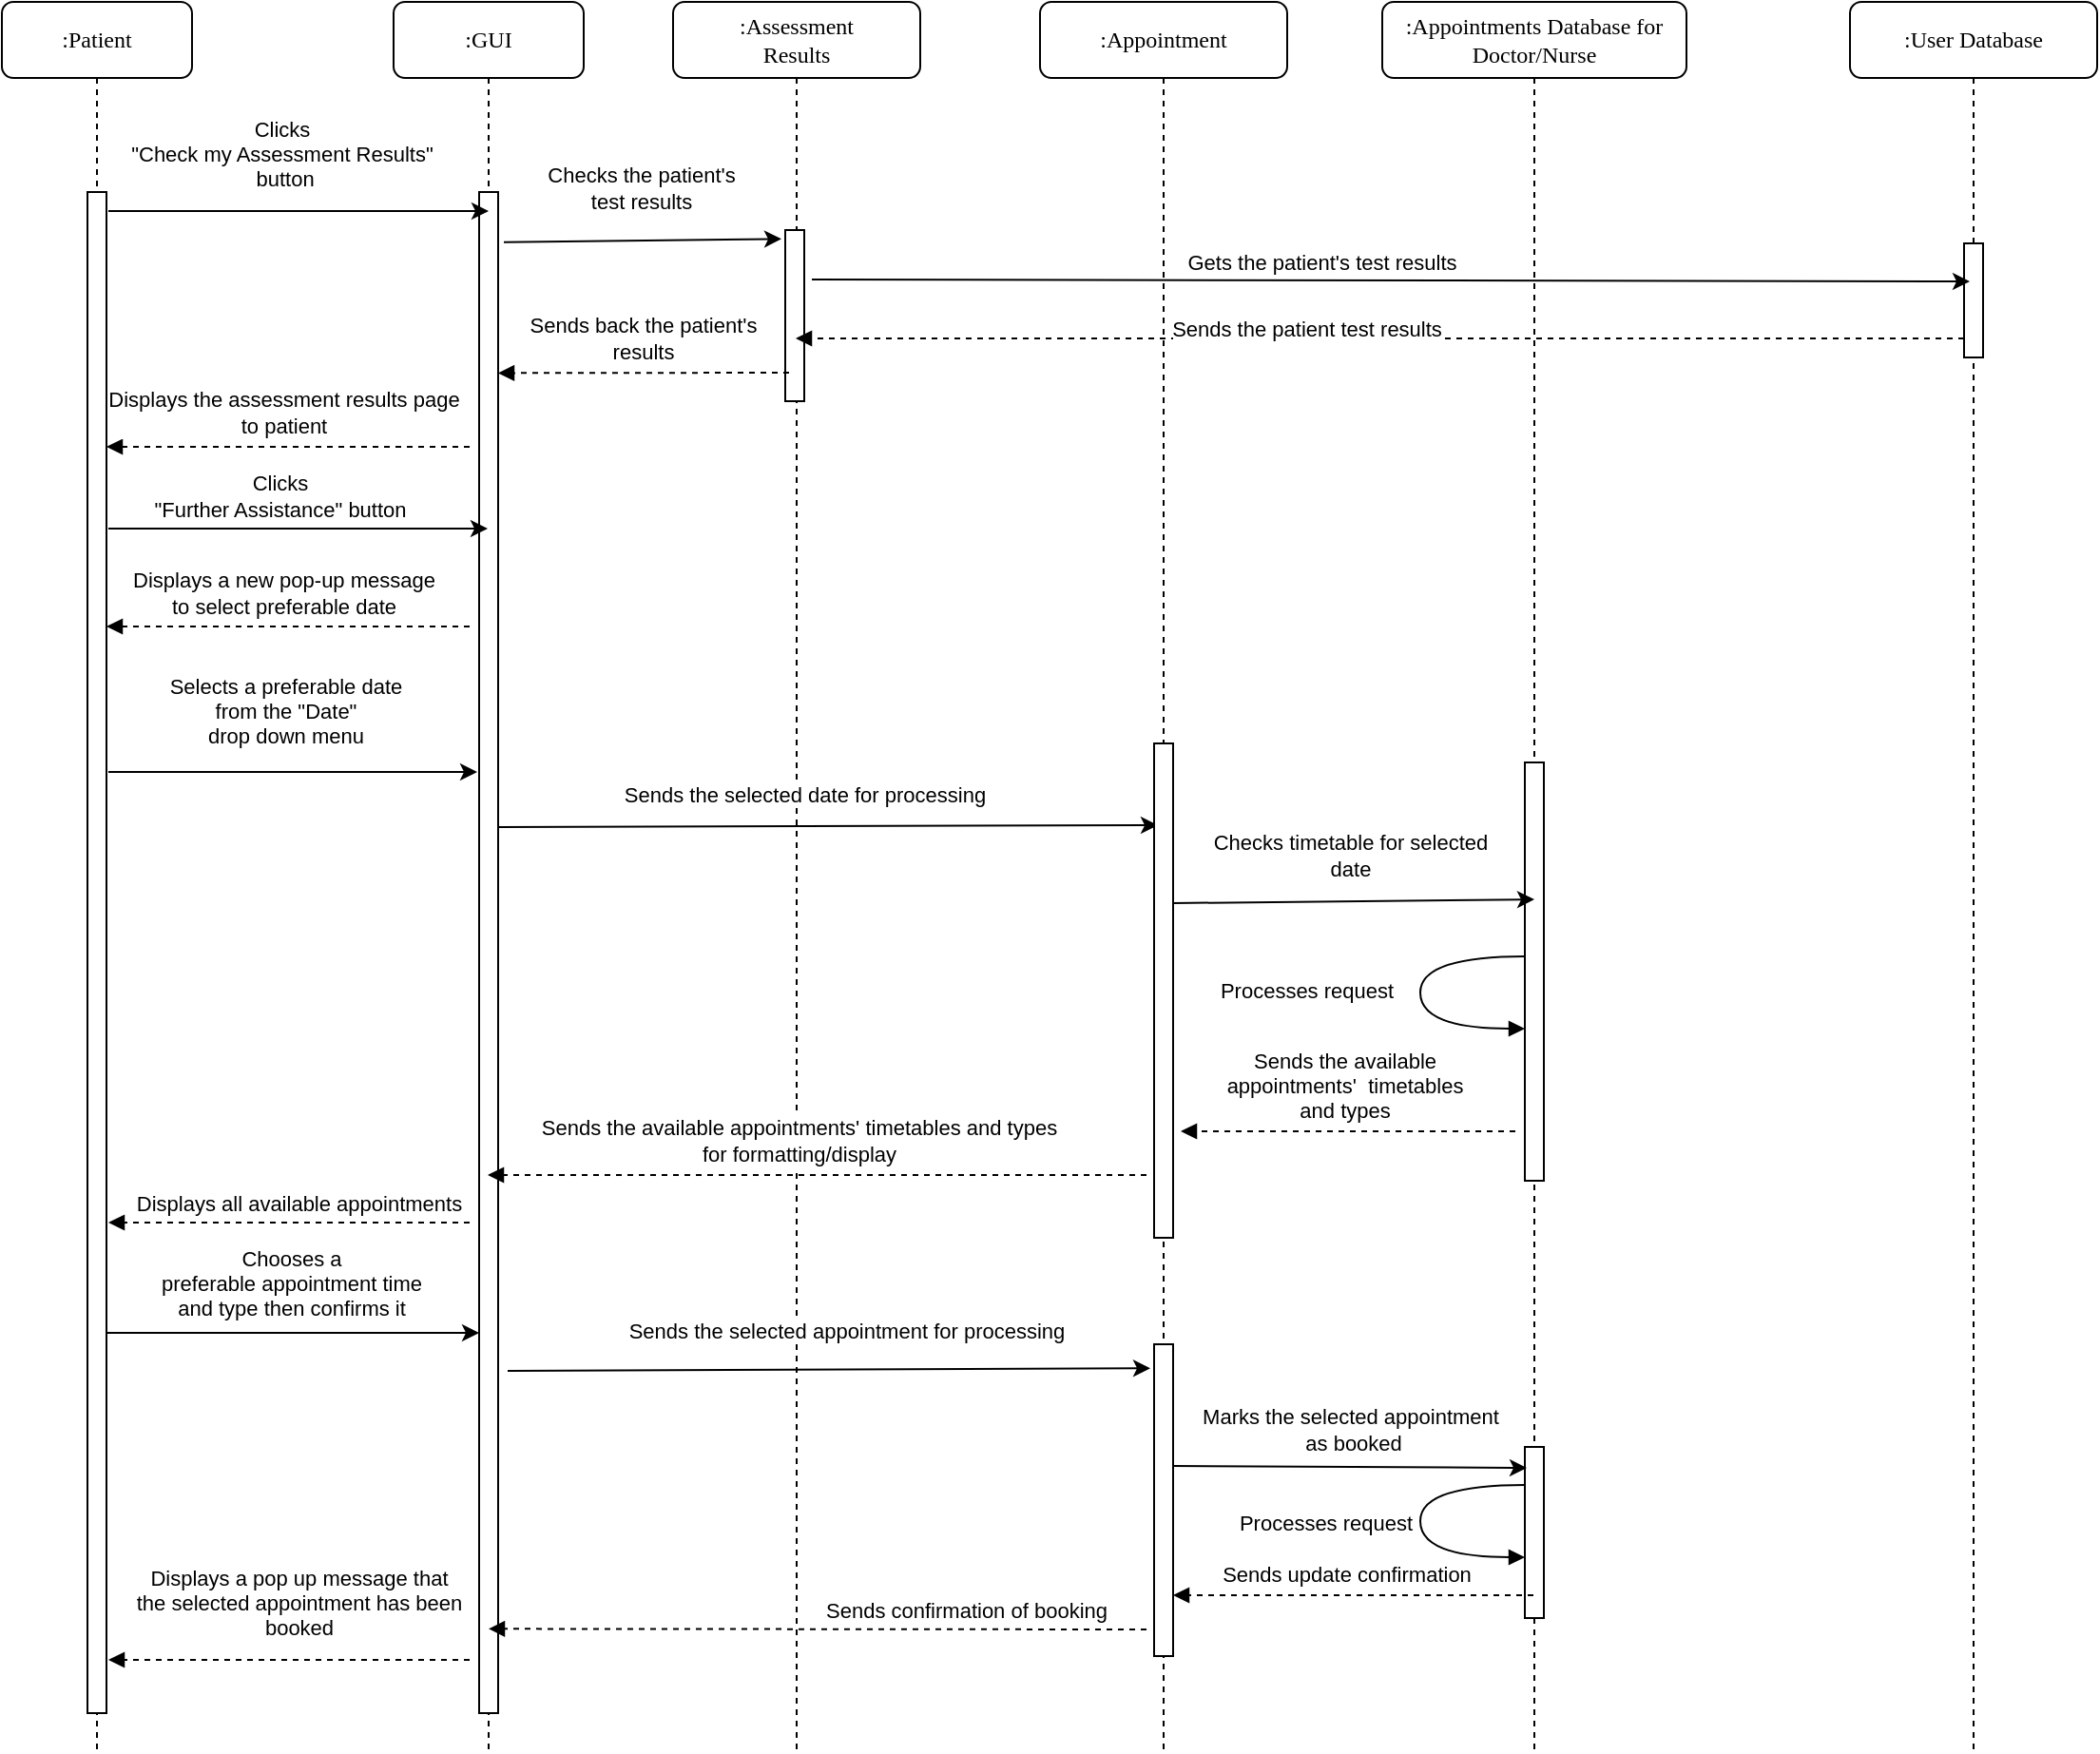 <mxfile version="24.7.17">
  <diagram name="Page-1" id="xUe-vqDbt183OyGoDNv_">
    <mxGraphModel dx="1213" dy="663" grid="1" gridSize="10" guides="1" tooltips="1" connect="1" arrows="1" fold="1" page="1" pageScale="1" pageWidth="850" pageHeight="1100" math="0" shadow="0">
      <root>
        <mxCell id="0" />
        <mxCell id="1" parent="0" />
        <mxCell id="zMa2yMFzsjRW4yP6B8nZ-1" value=":GUI" style="shape=umlLifeline;perimeter=lifelinePerimeter;whiteSpace=wrap;html=1;container=1;collapsible=0;recursiveResize=0;outlineConnect=0;rounded=1;shadow=0;comic=0;labelBackgroundColor=none;strokeWidth=1;fontFamily=Verdana;fontSize=12;align=center;" parent="1" vertex="1">
          <mxGeometry x="240" y="80" width="100" height="920" as="geometry" />
        </mxCell>
        <mxCell id="zMa2yMFzsjRW4yP6B8nZ-2" value="" style="html=1;points=[];perimeter=orthogonalPerimeter;rounded=0;shadow=0;comic=0;labelBackgroundColor=none;strokeWidth=1;fontFamily=Verdana;fontSize=12;align=center;" parent="zMa2yMFzsjRW4yP6B8nZ-1" vertex="1">
          <mxGeometry x="45" y="100" width="10" height="800" as="geometry" />
        </mxCell>
        <mxCell id="zMa2yMFzsjRW4yP6B8nZ-48" value="" style="html=1;verticalAlign=bottom;labelBackgroundColor=none;endArrow=block;endFill=1;dashed=1;rounded=0;" parent="zMa2yMFzsjRW4yP6B8nZ-1" edge="1">
          <mxGeometry width="160" relative="1" as="geometry">
            <mxPoint x="40" y="328.5" as="sourcePoint" />
            <mxPoint x="-151" y="328.5" as="targetPoint" />
          </mxGeometry>
        </mxCell>
        <mxCell id="zMa2yMFzsjRW4yP6B8nZ-49" value="Displays a new pop-up message&lt;br&gt;to select preferable date" style="edgeLabel;html=1;align=center;verticalAlign=middle;resizable=0;points=[];" parent="zMa2yMFzsjRW4yP6B8nZ-48" vertex="1" connectable="0">
          <mxGeometry x="0.101" y="-1" relative="1" as="geometry">
            <mxPoint x="7" y="-17" as="offset" />
          </mxGeometry>
        </mxCell>
        <mxCell id="zMa2yMFzsjRW4yP6B8nZ-82" value="" style="endArrow=classic;html=1;rounded=0;" parent="zMa2yMFzsjRW4yP6B8nZ-1" edge="1">
          <mxGeometry width="50" height="50" relative="1" as="geometry">
            <mxPoint x="-156" y="700" as="sourcePoint" />
            <mxPoint x="45" y="700" as="targetPoint" />
          </mxGeometry>
        </mxCell>
        <mxCell id="zMa2yMFzsjRW4yP6B8nZ-83" value="Chooses a &lt;br&gt;preferable appointment time&lt;br&gt; and type then confirms it" style="edgeLabel;html=1;align=center;verticalAlign=middle;resizable=0;points=[];" parent="zMa2yMFzsjRW4yP6B8nZ-82" vertex="1" connectable="0">
          <mxGeometry x="0.117" relative="1" as="geometry">
            <mxPoint x="-11" y="-26" as="offset" />
          </mxGeometry>
        </mxCell>
        <mxCell id="zMa2yMFzsjRW4yP6B8nZ-9" value=":Patient" style="shape=umlLifeline;perimeter=lifelinePerimeter;whiteSpace=wrap;html=1;container=1;collapsible=0;recursiveResize=0;outlineConnect=0;rounded=1;shadow=0;comic=0;labelBackgroundColor=none;strokeWidth=1;fontFamily=Verdana;fontSize=12;align=center;" parent="1" vertex="1">
          <mxGeometry x="34" y="80" width="100" height="920" as="geometry" />
        </mxCell>
        <mxCell id="zMa2yMFzsjRW4yP6B8nZ-10" value="" style="html=1;points=[];perimeter=orthogonalPerimeter;rounded=0;shadow=0;comic=0;labelBackgroundColor=none;strokeWidth=1;fontFamily=Verdana;fontSize=12;align=center;" parent="zMa2yMFzsjRW4yP6B8nZ-9" vertex="1">
          <mxGeometry x="45" y="100" width="10" height="800" as="geometry" />
        </mxCell>
        <mxCell id="zMa2yMFzsjRW4yP6B8nZ-12" value=":Appointments Database for Doctor/Nurse" style="shape=umlLifeline;perimeter=lifelinePerimeter;whiteSpace=wrap;html=1;container=1;collapsible=0;recursiveResize=0;outlineConnect=0;rounded=1;shadow=0;comic=0;labelBackgroundColor=none;strokeWidth=1;fontFamily=Verdana;fontSize=12;align=center;" parent="1" vertex="1">
          <mxGeometry x="760" y="80" width="160" height="920" as="geometry" />
        </mxCell>
        <mxCell id="zMa2yMFzsjRW4yP6B8nZ-13" value="" style="html=1;points=[];perimeter=orthogonalPerimeter;rounded=0;shadow=0;comic=0;labelBackgroundColor=none;strokeWidth=1;fontFamily=Verdana;fontSize=12;align=center;" parent="zMa2yMFzsjRW4yP6B8nZ-12" vertex="1">
          <mxGeometry x="75" y="400" width="10" height="220" as="geometry" />
        </mxCell>
        <mxCell id="zMa2yMFzsjRW4yP6B8nZ-67" value="" style="html=1;verticalAlign=bottom;endArrow=block;labelBackgroundColor=none;fontFamily=Verdana;fontSize=12;elbow=vertical;edgeStyle=orthogonalEdgeStyle;curved=1;exitX=1.038;exitY=0.345;exitPerimeter=0;" parent="zMa2yMFzsjRW4yP6B8nZ-12" edge="1">
          <mxGeometry x="-0.203" y="-30" relative="1" as="geometry">
            <mxPoint x="75" y="502" as="sourcePoint" />
            <mxPoint x="75" y="540" as="targetPoint" />
            <Array as="points">
              <mxPoint x="20" y="502" />
              <mxPoint x="20" y="540" />
            </Array>
            <mxPoint as="offset" />
          </mxGeometry>
        </mxCell>
        <mxCell id="zMa2yMFzsjRW4yP6B8nZ-69" value="" style="html=1;verticalAlign=bottom;labelBackgroundColor=none;endArrow=block;endFill=1;dashed=1;rounded=0;" parent="zMa2yMFzsjRW4yP6B8nZ-12" edge="1">
          <mxGeometry width="160" relative="1" as="geometry">
            <mxPoint x="70" y="594" as="sourcePoint" />
            <mxPoint x="-106" y="594" as="targetPoint" />
          </mxGeometry>
        </mxCell>
        <mxCell id="zMa2yMFzsjRW4yP6B8nZ-70" value="Sends the available &lt;br&gt;appointments&#39;&amp;nbsp; timetables&lt;br&gt;and types" style="edgeLabel;html=1;align=center;verticalAlign=middle;resizable=0;points=[];" parent="zMa2yMFzsjRW4yP6B8nZ-69" vertex="1" connectable="0">
          <mxGeometry x="0.101" y="-1" relative="1" as="geometry">
            <mxPoint x="7" y="-23" as="offset" />
          </mxGeometry>
        </mxCell>
        <mxCell id="zMa2yMFzsjRW4yP6B8nZ-89" value="" style="html=1;points=[];perimeter=orthogonalPerimeter;rounded=0;shadow=0;comic=0;labelBackgroundColor=none;strokeWidth=1;fontFamily=Verdana;fontSize=12;align=center;" parent="zMa2yMFzsjRW4yP6B8nZ-12" vertex="1">
          <mxGeometry x="75" y="760" width="10" height="90" as="geometry" />
        </mxCell>
        <mxCell id="zMa2yMFzsjRW4yP6B8nZ-99" value="" style="html=1;verticalAlign=bottom;endArrow=block;labelBackgroundColor=none;fontFamily=Verdana;fontSize=12;elbow=vertical;edgeStyle=orthogonalEdgeStyle;curved=1;exitX=1.038;exitY=0.345;exitPerimeter=0;" parent="zMa2yMFzsjRW4yP6B8nZ-12" edge="1">
          <mxGeometry x="-0.203" y="-30" relative="1" as="geometry">
            <mxPoint x="75" y="780" as="sourcePoint" />
            <mxPoint x="75" y="818" as="targetPoint" />
            <Array as="points">
              <mxPoint x="20" y="780" />
              <mxPoint x="20" y="818" />
            </Array>
            <mxPoint as="offset" />
          </mxGeometry>
        </mxCell>
        <mxCell id="zMa2yMFzsjRW4yP6B8nZ-23" value=":Assessment &lt;br&gt;Results" style="shape=umlLifeline;perimeter=lifelinePerimeter;whiteSpace=wrap;html=1;container=1;collapsible=0;recursiveResize=0;outlineConnect=0;rounded=1;shadow=0;comic=0;labelBackgroundColor=none;strokeWidth=1;fontFamily=Verdana;fontSize=12;align=center;" parent="1" vertex="1">
          <mxGeometry x="387" y="80" width="130" height="920" as="geometry" />
        </mxCell>
        <mxCell id="zMa2yMFzsjRW4yP6B8nZ-24" value="" style="html=1;points=[];perimeter=orthogonalPerimeter;rounded=0;shadow=0;comic=0;labelBackgroundColor=none;strokeWidth=1;fontFamily=Verdana;fontSize=12;align=center;" parent="zMa2yMFzsjRW4yP6B8nZ-23" vertex="1">
          <mxGeometry x="59" y="120" width="10" height="90" as="geometry" />
        </mxCell>
        <mxCell id="zMa2yMFzsjRW4yP6B8nZ-56" value="" style="endArrow=classic;html=1;rounded=0;entryX=0.2;entryY=0.317;entryDx=0;entryDy=0;entryPerimeter=0;" parent="zMa2yMFzsjRW4yP6B8nZ-23" edge="1">
          <mxGeometry width="50" height="50" relative="1" as="geometry">
            <mxPoint x="-92" y="434" as="sourcePoint" />
            <mxPoint x="255" y="433.02" as="targetPoint" />
          </mxGeometry>
        </mxCell>
        <mxCell id="zMa2yMFzsjRW4yP6B8nZ-57" value="Sends the selected date for processing" style="edgeLabel;html=1;align=center;verticalAlign=middle;resizable=0;points=[];" parent="zMa2yMFzsjRW4yP6B8nZ-56" vertex="1" connectable="0">
          <mxGeometry x="-0.138" y="3" relative="1" as="geometry">
            <mxPoint x="11" y="-14" as="offset" />
          </mxGeometry>
        </mxCell>
        <mxCell id="zMa2yMFzsjRW4yP6B8nZ-58" value="" style="endArrow=classic;html=1;rounded=0;entryX=-0.2;entryY=0.133;entryDx=0;entryDy=0;entryPerimeter=0;exitX=1.3;exitY=0.033;exitDx=0;exitDy=0;exitPerimeter=0;" parent="zMa2yMFzsjRW4yP6B8nZ-23" source="zMa2yMFzsjRW4yP6B8nZ-2" edge="1">
          <mxGeometry width="50" height="50" relative="1" as="geometry">
            <mxPoint x="-90" y="131" as="sourcePoint" />
            <mxPoint x="57" y="124.64" as="targetPoint" />
          </mxGeometry>
        </mxCell>
        <mxCell id="zMa2yMFzsjRW4yP6B8nZ-59" value="Checks the patient&#39;s&lt;br&gt; test results" style="edgeLabel;html=1;align=center;verticalAlign=middle;resizable=0;points=[];" parent="zMa2yMFzsjRW4yP6B8nZ-58" vertex="1" connectable="0">
          <mxGeometry x="0.124" y="3" relative="1" as="geometry">
            <mxPoint x="-10" y="-25" as="offset" />
          </mxGeometry>
        </mxCell>
        <mxCell id="zMa2yMFzsjRW4yP6B8nZ-87" value="" style="endArrow=classic;html=1;rounded=0;entryX=-0.2;entryY=0.077;entryDx=0;entryDy=0;entryPerimeter=0;" parent="zMa2yMFzsjRW4yP6B8nZ-23" target="zMa2yMFzsjRW4yP6B8nZ-86" edge="1">
          <mxGeometry width="50" height="50" relative="1" as="geometry">
            <mxPoint x="-87" y="720" as="sourcePoint" />
            <mxPoint x="114" y="720" as="targetPoint" />
          </mxGeometry>
        </mxCell>
        <mxCell id="zMa2yMFzsjRW4yP6B8nZ-88" value="Sends the selected appointment for processing" style="edgeLabel;html=1;align=center;verticalAlign=middle;resizable=0;points=[];" parent="zMa2yMFzsjRW4yP6B8nZ-87" vertex="1" connectable="0">
          <mxGeometry x="0.117" relative="1" as="geometry">
            <mxPoint x="-11" y="-20" as="offset" />
          </mxGeometry>
        </mxCell>
        <mxCell id="zMa2yMFzsjRW4yP6B8nZ-92" value="" style="html=1;verticalAlign=bottom;labelBackgroundColor=none;endArrow=block;endFill=1;dashed=1;rounded=0;entryX=0.5;entryY=0.897;entryDx=0;entryDy=0;entryPerimeter=0;" parent="zMa2yMFzsjRW4yP6B8nZ-23" edge="1">
          <mxGeometry width="160" relative="1" as="geometry">
            <mxPoint x="249" y="856" as="sourcePoint" />
            <mxPoint x="-97" y="855.66" as="targetPoint" />
          </mxGeometry>
        </mxCell>
        <mxCell id="zMa2yMFzsjRW4yP6B8nZ-94" value="Sends confirmation of booking" style="edgeLabel;html=1;align=center;verticalAlign=middle;resizable=0;points=[];" parent="zMa2yMFzsjRW4yP6B8nZ-92" vertex="1" connectable="0">
          <mxGeometry x="0.76" y="1" relative="1" as="geometry">
            <mxPoint x="209" y="-11" as="offset" />
          </mxGeometry>
        </mxCell>
        <mxCell id="zMa2yMFzsjRW4yP6B8nZ-37" value="" style="endArrow=classic;html=1;rounded=0;" parent="1" edge="1">
          <mxGeometry width="50" height="50" relative="1" as="geometry">
            <mxPoint x="90" y="190" as="sourcePoint" />
            <mxPoint x="290" y="190" as="targetPoint" />
          </mxGeometry>
        </mxCell>
        <mxCell id="zMa2yMFzsjRW4yP6B8nZ-38" value="&lt;div&gt;Clicks&lt;/div&gt;&lt;div&gt;&quot;Check my Assessment Results&quot;&lt;/div&gt;&lt;div&gt;&amp;nbsp;button&lt;/div&gt;" style="edgeLabel;html=1;align=center;verticalAlign=middle;resizable=0;points=[];" parent="zMa2yMFzsjRW4yP6B8nZ-37" vertex="1" connectable="0">
          <mxGeometry x="0.124" y="3" relative="1" as="geometry">
            <mxPoint x="-22" y="-27" as="offset" />
          </mxGeometry>
        </mxCell>
        <mxCell id="zMa2yMFzsjRW4yP6B8nZ-39" value="" style="html=1;verticalAlign=bottom;labelBackgroundColor=none;endArrow=block;endFill=1;dashed=1;rounded=0;" parent="1" edge="1">
          <mxGeometry width="160" relative="1" as="geometry">
            <mxPoint x="280" y="314" as="sourcePoint" />
            <mxPoint x="89" y="314" as="targetPoint" />
          </mxGeometry>
        </mxCell>
        <mxCell id="zMa2yMFzsjRW4yP6B8nZ-40" value="Displays the assessment results page &lt;br&gt;to patient" style="edgeLabel;html=1;align=center;verticalAlign=middle;resizable=0;points=[];" parent="zMa2yMFzsjRW4yP6B8nZ-39" vertex="1" connectable="0">
          <mxGeometry x="0.101" y="-1" relative="1" as="geometry">
            <mxPoint x="7" y="-17" as="offset" />
          </mxGeometry>
        </mxCell>
        <mxCell id="zMa2yMFzsjRW4yP6B8nZ-41" value=":Appointment" style="shape=umlLifeline;perimeter=lifelinePerimeter;whiteSpace=wrap;html=1;container=1;collapsible=0;recursiveResize=0;outlineConnect=0;rounded=1;shadow=0;comic=0;labelBackgroundColor=none;strokeWidth=1;fontFamily=Verdana;fontSize=12;align=center;" parent="1" vertex="1">
          <mxGeometry x="580" y="80" width="130" height="920" as="geometry" />
        </mxCell>
        <mxCell id="zMa2yMFzsjRW4yP6B8nZ-42" value="" style="html=1;points=[];perimeter=orthogonalPerimeter;rounded=0;shadow=0;comic=0;labelBackgroundColor=none;strokeWidth=1;fontFamily=Verdana;fontSize=12;align=center;" parent="zMa2yMFzsjRW4yP6B8nZ-41" vertex="1">
          <mxGeometry x="60" y="390" width="10" height="260" as="geometry" />
        </mxCell>
        <mxCell id="zMa2yMFzsjRW4yP6B8nZ-86" value="" style="html=1;points=[];perimeter=orthogonalPerimeter;rounded=0;shadow=0;comic=0;labelBackgroundColor=none;strokeWidth=1;fontFamily=Verdana;fontSize=12;align=center;" parent="zMa2yMFzsjRW4yP6B8nZ-41" vertex="1">
          <mxGeometry x="60" y="706" width="10" height="164" as="geometry" />
        </mxCell>
        <mxCell id="zMa2yMFzsjRW4yP6B8nZ-45" value="" style="endArrow=classic;html=1;rounded=0;" parent="1" edge="1">
          <mxGeometry width="50" height="50" relative="1" as="geometry">
            <mxPoint x="90" y="357.04" as="sourcePoint" />
            <mxPoint x="289.5" y="357.04" as="targetPoint" />
          </mxGeometry>
        </mxCell>
        <mxCell id="zMa2yMFzsjRW4yP6B8nZ-46" value="Clicks &lt;br&gt;&quot;Further Assistance&quot; button" style="edgeLabel;html=1;align=center;verticalAlign=middle;resizable=0;points=[];" parent="zMa2yMFzsjRW4yP6B8nZ-45" vertex="1" connectable="0">
          <mxGeometry x="-0.138" y="3" relative="1" as="geometry">
            <mxPoint x="4" y="-14" as="offset" />
          </mxGeometry>
        </mxCell>
        <mxCell id="zMa2yMFzsjRW4yP6B8nZ-50" value="" style="endArrow=classic;html=1;rounded=0;" parent="1" edge="1">
          <mxGeometry width="50" height="50" relative="1" as="geometry">
            <mxPoint x="90" y="485" as="sourcePoint" />
            <mxPoint x="284" y="485" as="targetPoint" />
          </mxGeometry>
        </mxCell>
        <mxCell id="zMa2yMFzsjRW4yP6B8nZ-51" value="Selects a preferable date&lt;br&gt;from the &quot;Date&quot; &lt;br&gt;drop down menu" style="edgeLabel;html=1;align=center;verticalAlign=middle;resizable=0;points=[];" parent="zMa2yMFzsjRW4yP6B8nZ-50" vertex="1" connectable="0">
          <mxGeometry x="-0.138" y="3" relative="1" as="geometry">
            <mxPoint x="9" y="-29" as="offset" />
          </mxGeometry>
        </mxCell>
        <mxCell id="zMa2yMFzsjRW4yP6B8nZ-54" value=":User Database" style="shape=umlLifeline;perimeter=lifelinePerimeter;whiteSpace=wrap;html=1;container=1;collapsible=0;recursiveResize=0;outlineConnect=0;rounded=1;shadow=0;comic=0;labelBackgroundColor=none;strokeWidth=1;fontFamily=Verdana;fontSize=12;align=center;" parent="1" vertex="1">
          <mxGeometry x="1006" y="80" width="130" height="920" as="geometry" />
        </mxCell>
        <mxCell id="zMa2yMFzsjRW4yP6B8nZ-74" value="" style="html=1;verticalAlign=bottom;labelBackgroundColor=none;endArrow=block;endFill=1;dashed=1;rounded=0;" parent="zMa2yMFzsjRW4yP6B8nZ-54" edge="1">
          <mxGeometry width="160" relative="1" as="geometry">
            <mxPoint x="60" y="177" as="sourcePoint" />
            <mxPoint x="-554.5" y="177" as="targetPoint" />
          </mxGeometry>
        </mxCell>
        <mxCell id="zMa2yMFzsjRW4yP6B8nZ-76" value="Sends the patient test results" style="edgeLabel;html=1;align=center;verticalAlign=middle;resizable=0;points=[];" parent="zMa2yMFzsjRW4yP6B8nZ-74" vertex="1" connectable="0">
          <mxGeometry x="0.172" relative="1" as="geometry">
            <mxPoint x="14" y="-5" as="offset" />
          </mxGeometry>
        </mxCell>
        <mxCell id="zMa2yMFzsjRW4yP6B8nZ-60" value="" style="html=1;verticalAlign=bottom;labelBackgroundColor=none;endArrow=block;endFill=1;dashed=1;rounded=0;entryX=1.2;entryY=0.12;entryDx=0;entryDy=0;entryPerimeter=0;" parent="1" edge="1">
          <mxGeometry width="160" relative="1" as="geometry">
            <mxPoint x="448" y="275" as="sourcePoint" />
            <mxPoint x="295" y="275.2" as="targetPoint" />
          </mxGeometry>
        </mxCell>
        <mxCell id="zMa2yMFzsjRW4yP6B8nZ-61" value="Sends back the patient&#39;s&lt;br&gt;results" style="edgeLabel;html=1;align=center;verticalAlign=middle;resizable=0;points=[];" parent="zMa2yMFzsjRW4yP6B8nZ-60" vertex="1" connectable="0">
          <mxGeometry x="0.101" y="-1" relative="1" as="geometry">
            <mxPoint x="7" y="-17" as="offset" />
          </mxGeometry>
        </mxCell>
        <mxCell id="zMa2yMFzsjRW4yP6B8nZ-63" value="" style="endArrow=classic;html=1;rounded=0;entryX=0.5;entryY=0.108;entryDx=0;entryDy=0;entryPerimeter=0;" parent="1" edge="1">
          <mxGeometry width="50" height="50" relative="1" as="geometry">
            <mxPoint x="650" y="554" as="sourcePoint" />
            <mxPoint x="840" y="552.04" as="targetPoint" />
          </mxGeometry>
        </mxCell>
        <mxCell id="zMa2yMFzsjRW4yP6B8nZ-66" value="Processes request" style="edgeLabel;html=1;align=center;verticalAlign=middle;resizable=0;points=[];" parent="zMa2yMFzsjRW4yP6B8nZ-63" vertex="1" connectable="0">
          <mxGeometry x="0.012" y="1" relative="1" as="geometry">
            <mxPoint x="-26" y="48" as="offset" />
          </mxGeometry>
        </mxCell>
        <mxCell id="zMa2yMFzsjRW4yP6B8nZ-68" value="Checks timetable for selected &lt;br&gt;date" style="edgeLabel;html=1;align=center;verticalAlign=middle;resizable=0;points=[];" parent="zMa2yMFzsjRW4yP6B8nZ-63" vertex="1" connectable="0">
          <mxGeometry x="-0.027" y="1" relative="1" as="geometry">
            <mxPoint y="-23" as="offset" />
          </mxGeometry>
        </mxCell>
        <mxCell id="zMa2yMFzsjRW4yP6B8nZ-55" value="" style="html=1;points=[];perimeter=orthogonalPerimeter;rounded=0;shadow=0;comic=0;labelBackgroundColor=none;strokeWidth=1;fontFamily=Verdana;fontSize=12;align=center;" parent="1" vertex="1">
          <mxGeometry x="1066" y="207" width="10" height="60" as="geometry" />
        </mxCell>
        <mxCell id="zMa2yMFzsjRW4yP6B8nZ-72" value="" style="endArrow=classic;html=1;rounded=0;entryX=0.3;entryY=0.4;entryDx=0;entryDy=0;entryPerimeter=0;" parent="1" edge="1">
          <mxGeometry width="50" height="50" relative="1" as="geometry">
            <mxPoint x="460" y="226" as="sourcePoint" />
            <mxPoint x="1069" y="227" as="targetPoint" />
          </mxGeometry>
        </mxCell>
        <mxCell id="zMa2yMFzsjRW4yP6B8nZ-73" value="Gets the patient&#39;s test results" style="edgeLabel;html=1;align=center;verticalAlign=middle;resizable=0;points=[];" parent="zMa2yMFzsjRW4yP6B8nZ-72" vertex="1" connectable="0">
          <mxGeometry x="-0.12" y="2" relative="1" as="geometry">
            <mxPoint y="-8" as="offset" />
          </mxGeometry>
        </mxCell>
        <mxCell id="zMa2yMFzsjRW4yP6B8nZ-77" value="" style="html=1;verticalAlign=bottom;labelBackgroundColor=none;endArrow=block;endFill=1;dashed=1;rounded=0;" parent="1" edge="1">
          <mxGeometry width="160" relative="1" as="geometry">
            <mxPoint x="636" y="697" as="sourcePoint" />
            <mxPoint x="289.5" y="697" as="targetPoint" />
          </mxGeometry>
        </mxCell>
        <mxCell id="zMa2yMFzsjRW4yP6B8nZ-78" value="Sends the available appointments&#39; timetables and types&lt;br&gt;for formatting/display" style="edgeLabel;html=1;align=center;verticalAlign=middle;resizable=0;points=[];" parent="zMa2yMFzsjRW4yP6B8nZ-77" vertex="1" connectable="0">
          <mxGeometry x="0.101" y="-1" relative="1" as="geometry">
            <mxPoint x="7" y="-17" as="offset" />
          </mxGeometry>
        </mxCell>
        <mxCell id="zMa2yMFzsjRW4yP6B8nZ-79" value="" style="html=1;verticalAlign=bottom;labelBackgroundColor=none;endArrow=block;endFill=1;dashed=1;rounded=0;" parent="1" edge="1">
          <mxGeometry width="160" relative="1" as="geometry">
            <mxPoint x="280" y="722" as="sourcePoint" />
            <mxPoint x="90" y="722" as="targetPoint" />
          </mxGeometry>
        </mxCell>
        <mxCell id="zMa2yMFzsjRW4yP6B8nZ-81" value="Displays all available appointments" style="edgeLabel;html=1;align=center;verticalAlign=middle;resizable=0;points=[];" parent="zMa2yMFzsjRW4yP6B8nZ-79" vertex="1" connectable="0">
          <mxGeometry x="-0.053" y="2" relative="1" as="geometry">
            <mxPoint y="-12" as="offset" />
          </mxGeometry>
        </mxCell>
        <mxCell id="zMa2yMFzsjRW4yP6B8nZ-90" value="" style="endArrow=classic;html=1;rounded=0;" parent="1" edge="1">
          <mxGeometry width="50" height="50" relative="1" as="geometry">
            <mxPoint x="650" y="850" as="sourcePoint" />
            <mxPoint x="836" y="851" as="targetPoint" />
          </mxGeometry>
        </mxCell>
        <mxCell id="zMa2yMFzsjRW4yP6B8nZ-91" value="&lt;div&gt;Marks the selected appointment&lt;/div&gt;&lt;div&gt;&amp;nbsp;as booked&lt;/div&gt;" style="edgeLabel;html=1;align=center;verticalAlign=middle;resizable=0;points=[];" parent="zMa2yMFzsjRW4yP6B8nZ-90" vertex="1" connectable="0">
          <mxGeometry x="0.117" relative="1" as="geometry">
            <mxPoint x="-11" y="-20" as="offset" />
          </mxGeometry>
        </mxCell>
        <mxCell id="zMa2yMFzsjRW4yP6B8nZ-95" value="" style="html=1;verticalAlign=bottom;labelBackgroundColor=none;endArrow=block;endFill=1;dashed=1;rounded=0;" parent="1" edge="1">
          <mxGeometry width="160" relative="1" as="geometry">
            <mxPoint x="280" y="952" as="sourcePoint" />
            <mxPoint x="90" y="952" as="targetPoint" />
          </mxGeometry>
        </mxCell>
        <mxCell id="zMa2yMFzsjRW4yP6B8nZ-96" value="Displays a pop up message that &lt;br&gt;the selected appointment has been &lt;br&gt;booked" style="edgeLabel;html=1;align=center;verticalAlign=middle;resizable=0;points=[];" parent="zMa2yMFzsjRW4yP6B8nZ-95" vertex="1" connectable="0">
          <mxGeometry x="0.76" y="1" relative="1" as="geometry">
            <mxPoint x="77" y="-31" as="offset" />
          </mxGeometry>
        </mxCell>
        <mxCell id="zMa2yMFzsjRW4yP6B8nZ-100" value="Processes request" style="edgeLabel;html=1;align=center;verticalAlign=middle;resizable=0;points=[];" parent="1" vertex="1" connectable="0">
          <mxGeometry x="730.005" y="880.0" as="geometry" />
        </mxCell>
        <mxCell id="zMa2yMFzsjRW4yP6B8nZ-101" value="" style="html=1;verticalAlign=bottom;labelBackgroundColor=none;endArrow=block;endFill=1;dashed=1;rounded=0;entryX=0.5;entryY=0.897;entryDx=0;entryDy=0;entryPerimeter=0;" parent="1" edge="1">
          <mxGeometry width="160" relative="1" as="geometry">
            <mxPoint x="839.5" y="918" as="sourcePoint" />
            <mxPoint x="650" y="918.0" as="targetPoint" />
          </mxGeometry>
        </mxCell>
        <mxCell id="zMa2yMFzsjRW4yP6B8nZ-102" value="Sends update confirmation" style="edgeLabel;html=1;align=center;verticalAlign=middle;resizable=0;points=[];" parent="zMa2yMFzsjRW4yP6B8nZ-101" vertex="1" connectable="0">
          <mxGeometry x="0.76" y="1" relative="1" as="geometry">
            <mxPoint x="68" y="-12" as="offset" />
          </mxGeometry>
        </mxCell>
      </root>
    </mxGraphModel>
  </diagram>
</mxfile>

